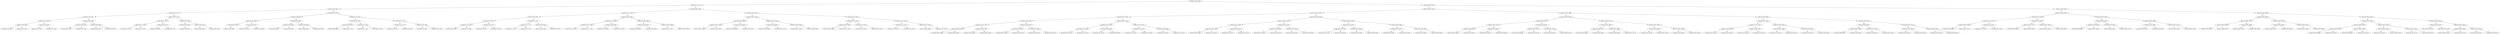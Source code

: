 digraph G{
1196433274 [label="Node{data=[3483, 3483]}"]
1196433274 -> 2039640218
2039640218 [label="Node{data=[761, 761]}"]
2039640218 -> 38085601
38085601 [label="Node{data=[683, 683]}"]
38085601 -> 483495065
483495065 [label="Node{data=[570, 570]}"]
483495065 -> 1539177398
1539177398 [label="Node{data=[562, 562]}"]
1539177398 -> 826361595
826361595 [label="Node{data=[558, 558]}"]
826361595 -> 447750425
447750425 [label="Node{data=[556, 556]}"]
447750425 -> 169202578
169202578 [label="Node{data=[504, 504]}"]
447750425 -> 1052899629
1052899629 [label="Node{data=[557, 557]}"]
826361595 -> 84674192
84674192 [label="Node{data=[560, 560]}"]
84674192 -> 506419137
506419137 [label="Node{data=[559, 559]}"]
84674192 -> 973246165
973246165 [label="Node{data=[561, 561]}"]
1539177398 -> 196808745
196808745 [label="Node{data=[566, 566]}"]
196808745 -> 1860616008
1860616008 [label="Node{data=[564, 564]}"]
1860616008 -> 177433610
177433610 [label="Node{data=[563, 563]}"]
1860616008 -> 617168811
617168811 [label="Node{data=[565, 565]}"]
196808745 -> 2006997315
2006997315 [label="Node{data=[568, 568]}"]
2006997315 -> 744993792
744993792 [label="Node{data=[567, 567]}"]
2006997315 -> 1023766202
1023766202 [label="Node{data=[569, 569]}"]
483495065 -> 1348221654
1348221654 [label="Node{data=[677, 677]}"]
1348221654 -> 625155039
625155039 [label="Node{data=[597, 597]}"]
625155039 -> 873819331
873819331 [label="Node{data=[572, 572]}"]
873819331 -> 578008133
578008133 [label="Node{data=[571, 571]}"]
873819331 -> 323526743
323526743 [label="Node{data=[573, 573]}"]
625155039 -> 787012610
787012610 [label="Node{data=[651, 651]}"]
787012610 -> 830791272
830791272 [label="Node{data=[605, 605]}"]
787012610 -> 241866113
241866113 [label="Node{data=[676, 676]}"]
1348221654 -> 1484178947
1484178947 [label="Node{data=[679, 679]}"]
1484178947 -> 806750659
806750659 [label="Node{data=[678, 678]}"]
806750659 -> 662103607
662103607 [label="Node{data=[679, 679]}"]
1484178947 -> 2112534981
2112534981 [label="Node{data=[681, 681]}"]
2112534981 -> 323104421
323104421 [label="Node{data=[680, 680]}"]
2112534981 -> 328889631
328889631 [label="Node{data=[682, 682]}"]
38085601 -> 55406085
55406085 [label="Node{data=[697, 697]}"]
55406085 -> 725732152
725732152 [label="Node{data=[689, 689]}"]
725732152 -> 703918067
703918067 [label="Node{data=[686, 686]}"]
703918067 -> 1762022751
1762022751 [label="Node{data=[685, 685]}"]
1762022751 -> 30618428
30618428 [label="Node{data=[684, 684]}"]
703918067 -> 611196981
611196981 [label="Node{data=[687, 687]}"]
611196981 -> 711706684
711706684 [label="Node{data=[687, 687]}"]
611196981 -> 1897712771
1897712771 [label="Node{data=[688, 688]}"]
725732152 -> 1775127375
1775127375 [label="Node{data=[693, 693]}"]
1775127375 -> 1014276555
1014276555 [label="Node{data=[691, 691]}"]
1014276555 -> 1210758225
1210758225 [label="Node{data=[690, 690]}"]
1014276555 -> 1598357763
1598357763 [label="Node{data=[692, 692]}"]
1775127375 -> 1154137495
1154137495 [label="Node{data=[695, 695]}"]
1154137495 -> 1571366460
1571366460 [label="Node{data=[694, 694]}"]
1154137495 -> 1086097892
1086097892 [label="Node{data=[696, 696]}"]
55406085 -> 923194857
923194857 [label="Node{data=[705, 705]}"]
923194857 -> 649191579
649191579 [label="Node{data=[701, 701]}"]
649191579 -> 851294903
851294903 [label="Node{data=[699, 699]}"]
851294903 -> 384497325
384497325 [label="Node{data=[698, 698]}"]
851294903 -> 398639108
398639108 [label="Node{data=[700, 700]}"]
649191579 -> 1054760799
1054760799 [label="Node{data=[703, 703]}"]
1054760799 -> 1642672689
1642672689 [label="Node{data=[702, 702]}"]
1054760799 -> 553123647
553123647 [label="Node{data=[704, 704]}"]
923194857 -> 565500357
565500357 [label="Node{data=[757, 757]}"]
565500357 -> 1834765835
1834765835 [label="Node{data=[707, 707]}"]
1834765835 -> 1158447403
1158447403 [label="Node{data=[706, 706]}"]
1834765835 -> 1520271538
1520271538 [label="Node{data=[738, 738]}"]
565500357 -> 1574965461
1574965461 [label="Node{data=[759, 759]}"]
1574965461 -> 1380135284
1380135284 [label="Node{data=[758, 758]}"]
1574965461 -> 1936189390
1936189390 [label="Node{data=[760, 760]}"]
2039640218 -> 1170825472
1170825472 [label="Node{data=[2090, 2090]}"]
1170825472 -> 410171348
410171348 [label="Node{data=[1167, 1167]}"]
410171348 -> 1408367935
1408367935 [label="Node{data=[769, 769]}"]
1408367935 -> 535046424
535046424 [label="Node{data=[765, 765]}"]
535046424 -> 288070277
288070277 [label="Node{data=[763, 763]}"]
288070277 -> 485118819
485118819 [label="Node{data=[762, 762]}"]
288070277 -> 1085169092
1085169092 [label="Node{data=[764, 764]}"]
535046424 -> 2126250016
2126250016 [label="Node{data=[767, 767]}"]
2126250016 -> 864961216
864961216 [label="Node{data=[766, 766]}"]
2126250016 -> 2100391577
2100391577 [label="Node{data=[768, 768]}"]
1408367935 -> 1338203270
1338203270 [label="Node{data=[773, 773]}"]
1338203270 -> 1373698142
1373698142 [label="Node{data=[771, 771]}"]
1373698142 -> 280570080
280570080 [label="Node{data=[770, 770]}"]
1373698142 -> 1711987144
1711987144 [label="Node{data=[772, 772]}"]
1338203270 -> 871931619
871931619 [label="Node{data=[804, 804]}"]
871931619 -> 1703715530
1703715530 [label="Node{data=[798, 798]}"]
871931619 -> 1009477811
1009477811 [label="Node{data=[835, 835]}"]
410171348 -> 215949927
215949927 [label="Node{data=[2082, 2082]}"]
215949927 -> 2074589849
2074589849 [label="Node{data=[2070, 2070]}"]
2074589849 -> 2076036565
2076036565 [label="Node{data=[1274, 1274]}"]
2076036565 -> 473193697
473193697 [label="Node{data=[1270, 1270]}"]
2076036565 -> 1770887450
1770887450 [label="Node{data=[1711, 1711]}"]
2074589849 -> 792233408
792233408 [label="Node{data=[2080, 2080]}"]
792233408 -> 981350039
981350039 [label="Node{data=[2079, 2079]}"]
792233408 -> 76785261
76785261 [label="Node{data=[2081, 2081]}"]
215949927 -> 22264492
22264492 [label="Node{data=[2086, 2086]}"]
22264492 -> 1789798851
1789798851 [label="Node{data=[2084, 2084]}"]
1789798851 -> 556757135
556757135 [label="Node{data=[2083, 2083]}"]
1789798851 -> 949357065
949357065 [label="Node{data=[2085, 2085]}"]
22264492 -> 613171565
613171565 [label="Node{data=[2088, 2088]}"]
613171565 -> 1073189902
1073189902 [label="Node{data=[2087, 2087]}"]
613171565 -> 1703288951
1703288951 [label="Node{data=[2089, 2089]}"]
1170825472 -> 1833478284
1833478284 [label="Node{data=[3467, 3467]}"]
1833478284 -> 730401633
730401633 [label="Node{data=[2992, 2992]}"]
730401633 -> 685620730
685620730 [label="Node{data=[2988, 2988]}"]
685620730 -> 2081203470
2081203470 [label="Node{data=[2092, 2092]}"]
2081203470 -> 1411935947
1411935947 [label="Node{data=[2091, 2091]}"]
2081203470 -> 932820268
932820268 [label="Node{data=[2363, 2363]}"]
685620730 -> 1919872072
1919872072 [label="Node{data=[2990, 2990]}"]
1919872072 -> 1800602590
1800602590 [label="Node{data=[2989, 2989]}"]
1919872072 -> 2082109001
2082109001 [label="Node{data=[2991, 2991]}"]
730401633 -> 114330675
114330675 [label="Node{data=[3319, 3319]}"]
114330675 -> 56175629
56175629 [label="Node{data=[2994, 2994]}"]
56175629 -> 1885831755
1885831755 [label="Node{data=[2993, 2993]}"]
56175629 -> 1608518192
1608518192 [label="Node{data=[3287, 3287]}"]
114330675 -> 1574155499
1574155499 [label="Node{data=[3465, 3465]}"]
1574155499 -> 396411416
396411416 [label="Node{data=[3342, 3342]}"]
1574155499 -> 1528393597
1528393597 [label="Node{data=[3466, 3466]}"]
1833478284 -> 74928036
74928036 [label="Node{data=[3475, 3475]}"]
74928036 -> 1153685293
1153685293 [label="Node{data=[3471, 3471]}"]
1153685293 -> 1432518063
1432518063 [label="Node{data=[3469, 3469]}"]
1432518063 -> 1158710009
1158710009 [label="Node{data=[3468, 3468]}"]
1432518063 -> 2074410896
2074410896 [label="Node{data=[3470, 3470]}"]
1153685293 -> 553923958
553923958 [label="Node{data=[3473, 3473]}"]
553923958 -> 1733143548
1733143548 [label="Node{data=[3472, 3472]}"]
553923958 -> 638315174
638315174 [label="Node{data=[3474, 3474]}"]
74928036 -> 2047854984
2047854984 [label="Node{data=[3479, 3479]}"]
2047854984 -> 2048977978
2048977978 [label="Node{data=[3477, 3477]}"]
2048977978 -> 1882761929
1882761929 [label="Node{data=[3476, 3476]}"]
2048977978 -> 153039026
153039026 [label="Node{data=[3478, 3478]}"]
2047854984 -> 223931280
223931280 [label="Node{data=[3481, 3481]}"]
223931280 -> 1894025021
1894025021 [label="Node{data=[3480, 3480]}"]
223931280 -> 1170146570
1170146570 [label="Node{data=[3482, 3482]}"]
1196433274 -> 894777263
894777263 [label="Node{data=[9007, 9007]}"]
894777263 -> 2132500222
2132500222 [label="Node{data=[6397, 6397]}"]
2132500222 -> 731046735
731046735 [label="Node{data=[5288, 5288]}"]
731046735 -> 381166690
381166690 [label="Node{data=[3499, 3499]}"]
381166690 -> 181178709
181178709 [label="Node{data=[3491, 3491]}"]
181178709 -> 797299292
797299292 [label="Node{data=[3487, 3487]}"]
797299292 -> 330421368
330421368 [label="Node{data=[3485, 3485]}"]
330421368 -> 1149073752
1149073752 [label="Node{data=[3484, 3484]}"]
330421368 -> 710217403
710217403 [label="Node{data=[3486, 3486]}"]
797299292 -> 734211743
734211743 [label="Node{data=[3489, 3489]}"]
734211743 -> 910966155
910966155 [label="Node{data=[3488, 3488]}"]
734211743 -> 424949155
424949155 [label="Node{data=[3490, 3490]}"]
181178709 -> 469160164
469160164 [label="Node{data=[3495, 3495]}"]
469160164 -> 703836883
703836883 [label="Node{data=[3493, 3493]}"]
703836883 -> 2114216451
2114216451 [label="Node{data=[3492, 3492]}"]
703836883 -> 1187359053
1187359053 [label="Node{data=[3494, 3494]}"]
469160164 -> 1796812929
1796812929 [label="Node{data=[3497, 3497]}"]
1796812929 -> 1598583323
1598583323 [label="Node{data=[3496, 3496]}"]
1796812929 -> 42014603
42014603 [label="Node{data=[3498, 3498]}"]
381166690 -> 1776634199
1776634199 [label="Node{data=[5081, 5081]}"]
1776634199 -> 1272635858
1272635858 [label="Node{data=[4740, 4740]}"]
1272635858 -> 1461619224
1461619224 [label="Node{data=[4219, 4219]}"]
1461619224 -> 1571414591
1571414591 [label="Node{data=[3500, 3500]}"]
1461619224 -> 507885356
507885356 [label="Node{data=[4703, 4703]}"]
1272635858 -> 42799431
42799431 [label="Node{data=[4816, 4816]}"]
42799431 -> 568333636
568333636 [label="Node{data=[4801, 4801]}"]
42799431 -> 860533597
860533597 [label="Node{data=[4846, 4846]}"]
1776634199 -> 8756943
8756943 [label="Node{data=[5170, 5170]}"]
8756943 -> 1793634481
1793634481 [label="Node{data=[5147, 5147]}"]
1793634481 -> 1266926237
1266926237 [label="Node{data=[5112, 5112]}"]
1793634481 -> 758464747
758464747 [label="Node{data=[5159, 5159]}"]
8756943 -> 23777380
23777380 [label="Node{data=[5286, 5286]}"]
23777380 -> 774407616
774407616 [label="Node{data=[5285, 5285]}"]
23777380 -> 2078948786
2078948786 [label="Node{data=[5287, 5287]}"]
731046735 -> 2086606908
2086606908 [label="Node{data=[5366, 5366]}"]
2086606908 -> 736173603
736173603 [label="Node{data=[5358, 5358]}"]
736173603 -> 1099794458
1099794458 [label="Node{data=[5354, 5354]}"]
1099794458 -> 1805662772
1805662772 [label="Node{data=[5290, 5290]}"]
1805662772 -> 1866088836
1866088836 [label="Node{data=[5289, 5289]}"]
1805662772 -> 1284065862
1284065862 [label="Node{data=[5320, 5320]}"]
1099794458 -> 1642714773
1642714773 [label="Node{data=[5356, 5356]}"]
1642714773 -> 192028934
192028934 [label="Node{data=[5355, 5355]}"]
1642714773 -> 913930125
913930125 [label="Node{data=[5357, 5357]}"]
736173603 -> 816107646
816107646 [label="Node{data=[5362, 5362]}"]
816107646 -> 525792641
525792641 [label="Node{data=[5360, 5360]}"]
525792641 -> 95849852
95849852 [label="Node{data=[5359, 5359]}"]
525792641 -> 2022594392
2022594392 [label="Node{data=[5361, 5361]}"]
816107646 -> 1858031383
1858031383 [label="Node{data=[5364, 5364]}"]
1858031383 -> 1181570492
1181570492 [label="Node{data=[5363, 5363]}"]
1858031383 -> 1996619104
1996619104 [label="Node{data=[5365, 5365]}"]
2086606908 -> 2109689935
2109689935 [label="Node{data=[6389, 6389]}"]
2109689935 -> 1768718104
1768718104 [label="Node{data=[5879, 5879]}"]
1768718104 -> 1157633852
1157633852 [label="Node{data=[5402, 5402]}"]
1157633852 -> 1032980481
1032980481 [label="Node{data=[5371, 5371]}"]
1157633852 -> 984095444
984095444 [label="Node{data=[5843, 5843]}"]
1768718104 -> 817247782
817247782 [label="Node{data=[6278, 6278]}"]
817247782 -> 1967812347
1967812347 [label="Node{data=[5948, 5948]}"]
817247782 -> 1479909971
1479909971 [label="Node{data=[6388, 6388]}"]
2109689935 -> 573664571
573664571 [label="Node{data=[6393, 6393]}"]
573664571 -> 590833757
590833757 [label="Node{data=[6391, 6391]}"]
590833757 -> 95217526
95217526 [label="Node{data=[6390, 6390]}"]
590833757 -> 1887365802
1887365802 [label="Node{data=[6392, 6392]}"]
573664571 -> 1502546219
1502546219 [label="Node{data=[6395, 6395]}"]
1502546219 -> 1097000903
1097000903 [label="Node{data=[6394, 6394]}"]
1502546219 -> 588722122
588722122 [label="Node{data=[6396, 6396]}"]
2132500222 -> 616278712
616278712 [label="Node{data=[6586, 6586]}"]
616278712 -> 98318677
98318677 [label="Node{data=[6483, 6483]}"]
98318677 -> 1406577398
1406577398 [label="Node{data=[6405, 6405]}"]
1406577398 -> 1235592761
1235592761 [label="Node{data=[6401, 6401]}"]
1235592761 -> 816987103
816987103 [label="Node{data=[6399, 6399]}"]
816987103 -> 1421916685
1421916685 [label="Node{data=[6398, 6398]}"]
816987103 -> 841427833
841427833 [label="Node{data=[6400, 6400]}"]
1235592761 -> 1448597354
1448597354 [label="Node{data=[6403, 6403]}"]
1448597354 -> 2006606524
2006606524 [label="Node{data=[6402, 6402]}"]
1448597354 -> 651931280
651931280 [label="Node{data=[6404, 6404]}"]
1406577398 -> 766260689
766260689 [label="Node{data=[6479, 6479]}"]
766260689 -> 1160272777
1160272777 [label="Node{data=[6407, 6407]}"]
1160272777 -> 1627610642
1627610642 [label="Node{data=[6406, 6406]}"]
1160272777 -> 441959308
441959308 [label="Node{data=[6478, 6478]}"]
766260689 -> 1444511658
1444511658 [label="Node{data=[6481, 6481]}"]
1444511658 -> 1374327539
1374327539 [label="Node{data=[6480, 6480]}"]
1444511658 -> 719496466
719496466 [label="Node{data=[6482, 6482]}"]
98318677 -> 235755617
235755617 [label="Node{data=[6578, 6578]}"]
235755617 -> 326406693
326406693 [label="Node{data=[6487, 6487]}"]
326406693 -> 369948594
369948594 [label="Node{data=[6485, 6485]}"]
369948594 -> 695802452
695802452 [label="Node{data=[6484, 6484]}"]
369948594 -> 1305706826
1305706826 [label="Node{data=[6486, 6486]}"]
326406693 -> 2046941039
2046941039 [label="Node{data=[6489, 6489]}"]
2046941039 -> 188813050
188813050 [label="Node{data=[6488, 6488]}"]
2046941039 -> 1779109500
1779109500 [label="Node{data=[6577, 6577]}"]
235755617 -> 990055334
990055334 [label="Node{data=[6582, 6582]}"]
990055334 -> 1338837254
1338837254 [label="Node{data=[6580, 6580]}"]
1338837254 -> 1282996443
1282996443 [label="Node{data=[6579, 6579]}"]
1338837254 -> 2117232582
2117232582 [label="Node{data=[6581, 6581]}"]
990055334 -> 1573850525
1573850525 [label="Node{data=[6584, 6584]}"]
1573850525 -> 2062395931
2062395931 [label="Node{data=[6583, 6583]}"]
1573850525 -> 1909996477
1909996477 [label="Node{data=[6585, 6585]}"]
616278712 -> 473529879
473529879 [label="Node{data=[8605, 8605]}"]
473529879 -> 960445416
960445416 [label="Node{data=[7684, 7684]}"]
960445416 -> 781575078
781575078 [label="Node{data=[7437, 7437]}"]
781575078 -> 513810458
513810458 [label="Node{data=[6588, 6588]}"]
513810458 -> 1237203999
1237203999 [label="Node{data=[6587, 6587]}"]
513810458 -> 153005755
153005755 [label="Node{data=[6589, 6589]}"]
781575078 -> 144176365
144176365 [label="Node{data=[7682, 7682]}"]
144176365 -> 396928277
396928277 [label="Node{data=[7681, 7681]}"]
144176365 -> 793652539
793652539 [label="Node{data=[7683, 7683]}"]
960445416 -> 1406743839
1406743839 [label="Node{data=[8545, 8545]}"]
1406743839 -> 1683915541
1683915541 [label="Node{data=[8303, 8303]}"]
1683915541 -> 906756742
906756742 [label="Node{data=[8222, 8222]}"]
1683915541 -> 1752549001
1752549001 [label="Node{data=[8414, 8414]}"]
1406743839 -> 1914595157
1914595157 [label="Node{data=[8603, 8603]}"]
1914595157 -> 1657279528
1657279528 [label="Node{data=[8602, 8602]}"]
1914595157 -> 872821445
872821445 [label="Node{data=[8604, 8604]}"]
473529879 -> 1912728386
1912728386 [label="Node{data=[8613, 8613]}"]
1912728386 -> 1931746968
1931746968 [label="Node{data=[8609, 8609]}"]
1931746968 -> 1366244736
1366244736 [label="Node{data=[8607, 8607]}"]
1366244736 -> 1417325938
1417325938 [label="Node{data=[8606, 8606]}"]
1366244736 -> 702285636
702285636 [label="Node{data=[8608, 8608]}"]
1931746968 -> 2061442105
2061442105 [label="Node{data=[8611, 8611]}"]
2061442105 -> 1391767007
1391767007 [label="Node{data=[8610, 8610]}"]
2061442105 -> 1399102414
1399102414 [label="Node{data=[8612, 8612]}"]
1912728386 -> 449532097
449532097 [label="Node{data=[8617, 8617]}"]
449532097 -> 410499445
410499445 [label="Node{data=[8615, 8615]}"]
410499445 -> 1872389617
1872389617 [label="Node{data=[8614, 8614]}"]
410499445 -> 408365351
408365351 [label="Node{data=[8616, 8616]}"]
449532097 -> 1482305460
1482305460 [label="Node{data=[9005, 9005]}"]
1482305460 -> 2109970907
2109970907 [label="Node{data=[8976, 8976]}"]
1482305460 -> 1095425663
1095425663 [label="Node{data=[9006, 9006]}"]
894777263 -> 1618332000
1618332000 [label="Node{data=[9659, 9659]}"]
1618332000 -> 1767603541
1767603541 [label="Node{data=[9484, 9484]}"]
1767603541 -> 146222308
146222308 [label="Node{data=[9015, 9015]}"]
146222308 -> 530166443
530166443 [label="Node{data=[9011, 9011]}"]
530166443 -> 1374246641
1374246641 [label="Node{data=[9009, 9009]}"]
1374246641 -> 1667901516
1667901516 [label="Node{data=[9008, 9008]}"]
1374246641 -> 1376512201
1376512201 [label="Node{data=[9010, 9010]}"]
530166443 -> 5571785
5571785 [label="Node{data=[9013, 9013]}"]
5571785 -> 462456044
462456044 [label="Node{data=[9012, 9012]}"]
5571785 -> 688584602
688584602 [label="Node{data=[9014, 9014]}"]
146222308 -> 608837586
608837586 [label="Node{data=[9136, 9136]}"]
608837586 -> 210838750
210838750 [label="Node{data=[9017, 9017]}"]
210838750 -> 322528836
322528836 [label="Node{data=[9016, 9016]}"]
210838750 -> 1844569502
1844569502 [label="Node{data=[9065, 9065]}"]
608837586 -> 422691709
422691709 [label="Node{data=[9482, 9482]}"]
422691709 -> 478393169
478393169 [label="Node{data=[9301, 9301]}"]
422691709 -> 1154543043
1154543043 [label="Node{data=[9483, 9483]}"]
1767603541 -> 644824530
644824530 [label="Node{data=[9492, 9492]}"]
644824530 -> 827467849
827467849 [label="Node{data=[9488, 9488]}"]
827467849 -> 818551817
818551817 [label="Node{data=[9486, 9486]}"]
818551817 -> 1933005094
1933005094 [label="Node{data=[9485, 9485]}"]
818551817 -> 745108287
745108287 [label="Node{data=[9487, 9487]}"]
827467849 -> 207165083
207165083 [label="Node{data=[9490, 9490]}"]
207165083 -> 1813215565
1813215565 [label="Node{data=[9489, 9489]}"]
207165083 -> 627358600
627358600 [label="Node{data=[9491, 9491]}"]
644824530 -> 1114883216
1114883216 [label="Node{data=[9496, 9496]}"]
1114883216 -> 115015563
115015563 [label="Node{data=[9494, 9494]}"]
115015563 -> 1903437580
1903437580 [label="Node{data=[9493, 9493]}"]
115015563 -> 1909226065
1909226065 [label="Node{data=[9495, 9495]}"]
1114883216 -> 768047036
768047036 [label="Node{data=[9571, 9571]}"]
768047036 -> 2091967272
2091967272 [label="Node{data=[9497, 9497]}"]
768047036 -> 749533173
749533173 [label="Node{data=[9644, 9644]}"]
1618332000 -> 1042288323
1042288323 [label="Node{data=[9904, 9904]}"]
1042288323 -> 684516396
684516396 [label="Node{data=[9896, 9896]}"]
684516396 -> 1394539454
1394539454 [label="Node{data=[9892, 9892]}"]
1394539454 -> 415673719
415673719 [label="Node{data=[9846, 9846]}"]
415673719 -> 648998586
648998586 [label="Node{data=[9798, 9798]}"]
415673719 -> 1770816455
1770816455 [label="Node{data=[9891, 9891]}"]
1394539454 -> 1298880067
1298880067 [label="Node{data=[9894, 9894]}"]
1298880067 -> 1626077068
1626077068 [label="Node{data=[9893, 9893]}"]
1298880067 -> 828444181
828444181 [label="Node{data=[9895, 9895]}"]
684516396 -> 1014903109
1014903109 [label="Node{data=[9900, 9900]}"]
1014903109 -> 724607431
724607431 [label="Node{data=[9898, 9898]}"]
724607431 -> 349729978
349729978 [label="Node{data=[9897, 9897]}"]
724607431 -> 762364306
762364306 [label="Node{data=[9899, 9899]}"]
1014903109 -> 1615411552
1615411552 [label="Node{data=[9902, 9902]}"]
1615411552 -> 1314492983
1314492983 [label="Node{data=[9901, 9901]}"]
1615411552 -> 435372770
435372770 [label="Node{data=[9903, 9903]}"]
1042288323 -> 849640479
849640479 [label="Node{data=[9920, 9920]}"]
849640479 -> 454021394
454021394 [label="Node{data=[9912, 9912]}"]
454021394 -> 423960686
423960686 [label="Node{data=[9908, 9908]}"]
423960686 -> 446862838
446862838 [label="Node{data=[9906, 9906]}"]
446862838 -> 192370233
192370233 [label="Node{data=[9905, 9905]}"]
446862838 -> 1846903044
1846903044 [label="Node{data=[9907, 9907]}"]
423960686 -> 1583586040
1583586040 [label="Node{data=[9910, 9910]}"]
1583586040 -> 1348516327
1348516327 [label="Node{data=[9909, 9909]}"]
1583586040 -> 1637346124
1637346124 [label="Node{data=[9911, 9911]}"]
454021394 -> 591944667
591944667 [label="Node{data=[9916, 9916]}"]
591944667 -> 1639883024
1639883024 [label="Node{data=[9914, 9914]}"]
1639883024 -> 876909377
876909377 [label="Node{data=[9913, 9913]}"]
1639883024 -> 1784136462
1784136462 [label="Node{data=[9915, 9915]}"]
591944667 -> 186702620
186702620 [label="Node{data=[9918, 9918]}"]
186702620 -> 528637257
528637257 [label="Node{data=[9917, 9917]}"]
186702620 -> 265030499
265030499 [label="Node{data=[9919, 9919]}"]
849640479 -> 1532491303
1532491303 [label="Node{data=[9924, 9924]}"]
1532491303 -> 1445080682
1445080682 [label="Node{data=[9922, 9922]}"]
1445080682 -> 1539791346
1539791346 [label="Node{data=[9921, 9921]}"]
1445080682 -> 876594938
876594938 [label="Node{data=[9923, 9923]}"]
1532491303 -> 1354627220
1354627220 [label="Node{data=[9928, 9928]}"]
1354627220 -> 397135255
397135255 [label="Node{data=[9926, 9926]}"]
397135255 -> 1984044633
1984044633 [label="Node{data=[9925, 9925]}"]
397135255 -> 1006636669
1006636669 [label="Node{data=[9927, 9927]}"]
1354627220 -> 54929457
54929457 [label="Node{data=[9930, 9930]}"]
54929457 -> 1246272187
1246272187 [label="Node{data=[9929, 9929]}"]
54929457 -> 748610941
748610941 [label="Node{data=[9931, 9931]}"]
}